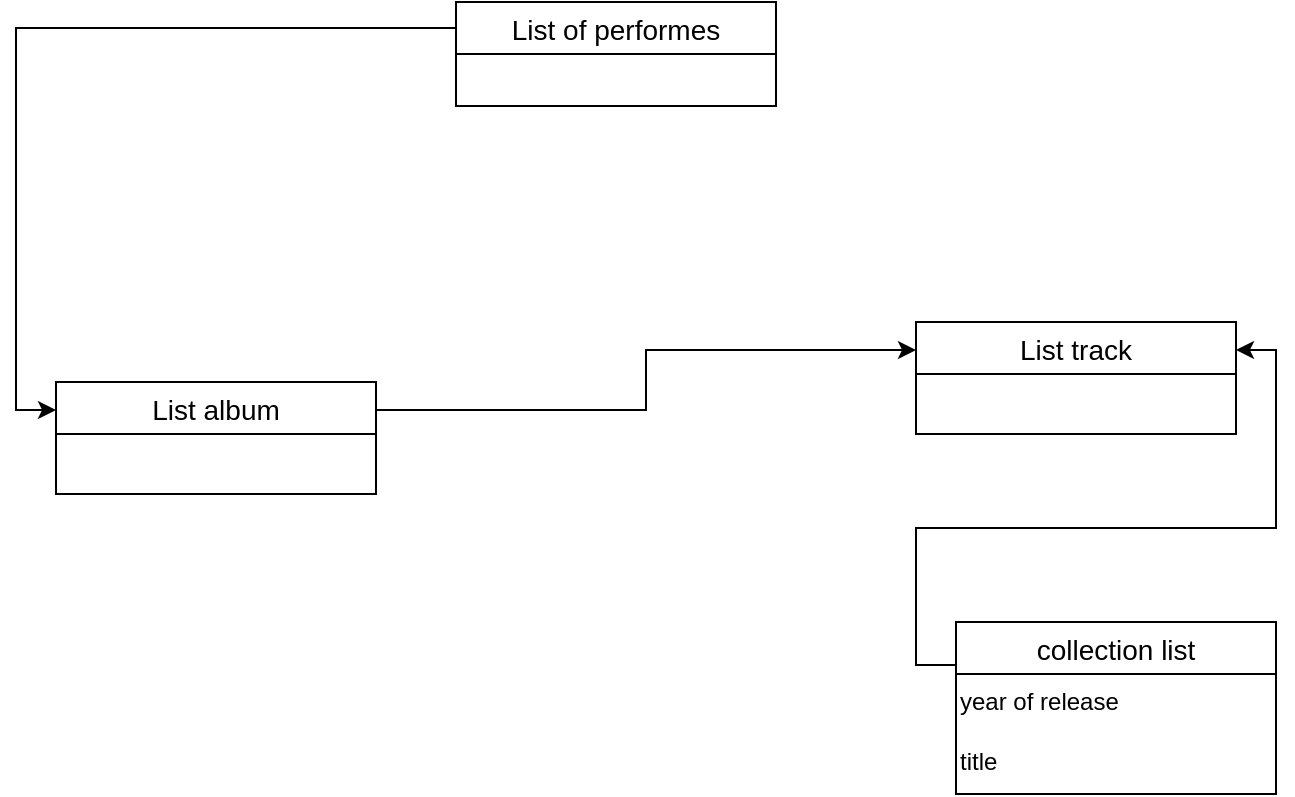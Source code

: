 <mxfile version="15.3.1" type="github">
  <diagram id="wcIPU9KMMJ4un5b8Lt9M" name="Page-1">
    <mxGraphModel dx="1422" dy="762" grid="1" gridSize="10" guides="1" tooltips="1" connect="1" arrows="1" fold="1" page="1" pageScale="1" pageWidth="827" pageHeight="1169" math="0" shadow="0">
      <root>
        <mxCell id="0" />
        <mxCell id="1" parent="0" />
        <mxCell id="zt0rOAJ-ZeJMgt1PcvLH-5" style="edgeStyle=orthogonalEdgeStyle;rounded=0;orthogonalLoop=1;jettySize=auto;html=1;exitX=0;exitY=0.25;exitDx=0;exitDy=0;entryX=0;entryY=0.25;entryDx=0;entryDy=0;" edge="1" parent="1" source="bafzeU58rA8XqYi_XDJe-40" target="bafzeU58rA8XqYi_XDJe-48">
          <mxGeometry relative="1" as="geometry" />
        </mxCell>
        <mxCell id="bafzeU58rA8XqYi_XDJe-40" value="List of performes" style="swimlane;fontStyle=0;childLayout=stackLayout;horizontal=1;startSize=26;horizontalStack=0;resizeParent=1;resizeParentMax=0;resizeLast=0;collapsible=1;marginBottom=0;align=center;fontSize=14;" parent="1" vertex="1">
          <mxGeometry x="320" y="40" width="160" height="52" as="geometry" />
        </mxCell>
        <mxCell id="zt0rOAJ-ZeJMgt1PcvLH-4" style="edgeStyle=orthogonalEdgeStyle;rounded=0;orthogonalLoop=1;jettySize=auto;html=1;exitX=1;exitY=0.25;exitDx=0;exitDy=0;entryX=0;entryY=0.25;entryDx=0;entryDy=0;" edge="1" parent="1" source="bafzeU58rA8XqYi_XDJe-48" target="FZf9KdGtztHKT485gBUw-33">
          <mxGeometry relative="1" as="geometry" />
        </mxCell>
        <mxCell id="bafzeU58rA8XqYi_XDJe-48" value="List album" style="swimlane;fontStyle=0;childLayout=stackLayout;horizontal=1;startSize=26;horizontalStack=0;resizeParent=1;resizeParentMax=0;resizeLast=0;collapsible=1;marginBottom=0;align=center;fontSize=14;" parent="1" vertex="1">
          <mxGeometry x="120" y="230" width="160" height="56" as="geometry" />
        </mxCell>
        <mxCell id="FZf9KdGtztHKT485gBUw-33" value="List track" style="swimlane;fontStyle=0;childLayout=stackLayout;horizontal=1;startSize=26;horizontalStack=0;resizeParent=1;resizeParentMax=0;resizeLast=0;collapsible=1;marginBottom=0;align=center;fontSize=14;" parent="1" vertex="1">
          <mxGeometry x="550" y="200" width="160" height="56" as="geometry" />
        </mxCell>
        <mxCell id="zt0rOAJ-ZeJMgt1PcvLH-7" value="List track" style="swimlane;fontStyle=0;childLayout=stackLayout;horizontal=1;startSize=26;horizontalStack=0;resizeParent=1;resizeParentMax=0;resizeLast=0;collapsible=1;marginBottom=0;align=center;fontSize=14;" vertex="1" parent="1">
          <mxGeometry x="550" y="200" width="160" height="56" as="geometry" />
        </mxCell>
        <mxCell id="zt0rOAJ-ZeJMgt1PcvLH-11" style="edgeStyle=orthogonalEdgeStyle;rounded=0;orthogonalLoop=1;jettySize=auto;html=1;exitX=0;exitY=0.25;exitDx=0;exitDy=0;entryX=1;entryY=0.25;entryDx=0;entryDy=0;" edge="1" parent="1" source="zt0rOAJ-ZeJMgt1PcvLH-8" target="zt0rOAJ-ZeJMgt1PcvLH-7">
          <mxGeometry relative="1" as="geometry" />
        </mxCell>
        <mxCell id="zt0rOAJ-ZeJMgt1PcvLH-8" value="collection list" style="swimlane;fontStyle=0;childLayout=stackLayout;horizontal=1;startSize=26;horizontalStack=0;resizeParent=1;resizeParentMax=0;resizeLast=0;collapsible=1;marginBottom=0;align=center;fontSize=14;" vertex="1" parent="1">
          <mxGeometry x="570" y="350" width="160" height="86" as="geometry" />
        </mxCell>
        <mxCell id="zt0rOAJ-ZeJMgt1PcvLH-9" value="year of release" style="text;whiteSpace=wrap;html=1;" vertex="1" parent="zt0rOAJ-ZeJMgt1PcvLH-8">
          <mxGeometry y="26" width="160" height="30" as="geometry" />
        </mxCell>
        <mxCell id="zt0rOAJ-ZeJMgt1PcvLH-10" value="title" style="text;whiteSpace=wrap;html=1;" vertex="1" parent="zt0rOAJ-ZeJMgt1PcvLH-8">
          <mxGeometry y="56" width="160" height="30" as="geometry" />
        </mxCell>
      </root>
    </mxGraphModel>
  </diagram>
</mxfile>
